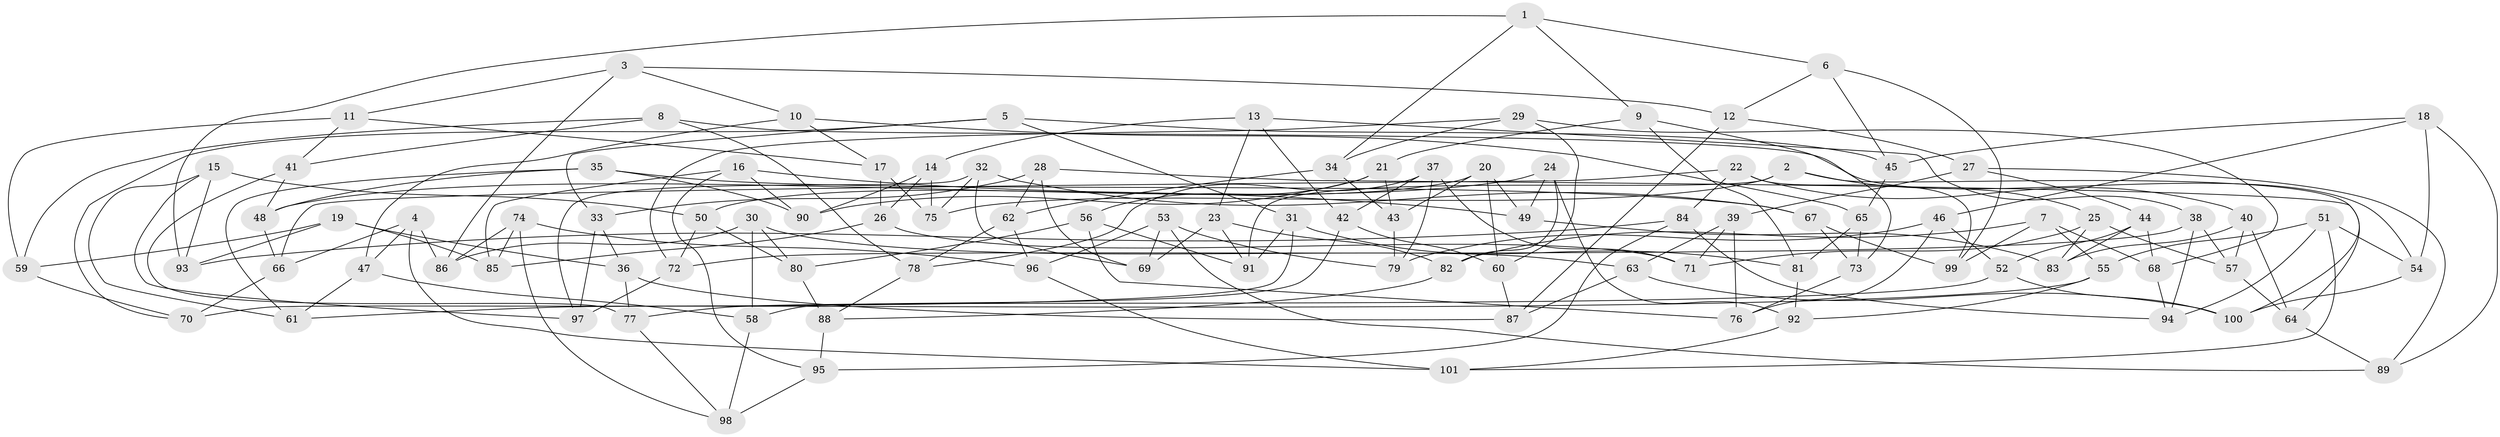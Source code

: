 // coarse degree distribution, {6: 0.5245901639344263, 4: 0.3442622950819672, 5: 0.13114754098360656}
// Generated by graph-tools (version 1.1) at 2025/52/02/27/25 19:52:31]
// undirected, 101 vertices, 202 edges
graph export_dot {
graph [start="1"]
  node [color=gray90,style=filled];
  1;
  2;
  3;
  4;
  5;
  6;
  7;
  8;
  9;
  10;
  11;
  12;
  13;
  14;
  15;
  16;
  17;
  18;
  19;
  20;
  21;
  22;
  23;
  24;
  25;
  26;
  27;
  28;
  29;
  30;
  31;
  32;
  33;
  34;
  35;
  36;
  37;
  38;
  39;
  40;
  41;
  42;
  43;
  44;
  45;
  46;
  47;
  48;
  49;
  50;
  51;
  52;
  53;
  54;
  55;
  56;
  57;
  58;
  59;
  60;
  61;
  62;
  63;
  64;
  65;
  66;
  67;
  68;
  69;
  70;
  71;
  72;
  73;
  74;
  75;
  76;
  77;
  78;
  79;
  80;
  81;
  82;
  83;
  84;
  85;
  86;
  87;
  88;
  89;
  90;
  91;
  92;
  93;
  94;
  95;
  96;
  97;
  98;
  99;
  100;
  101;
  1 -- 34;
  1 -- 93;
  1 -- 6;
  1 -- 9;
  2 -- 75;
  2 -- 91;
  2 -- 100;
  2 -- 25;
  3 -- 10;
  3 -- 12;
  3 -- 86;
  3 -- 11;
  4 -- 86;
  4 -- 47;
  4 -- 66;
  4 -- 101;
  5 -- 31;
  5 -- 70;
  5 -- 33;
  5 -- 45;
  6 -- 45;
  6 -- 99;
  6 -- 12;
  7 -- 68;
  7 -- 55;
  7 -- 99;
  7 -- 82;
  8 -- 78;
  8 -- 41;
  8 -- 59;
  8 -- 54;
  9 -- 73;
  9 -- 81;
  9 -- 21;
  10 -- 65;
  10 -- 17;
  10 -- 47;
  11 -- 41;
  11 -- 17;
  11 -- 59;
  12 -- 27;
  12 -- 87;
  13 -- 38;
  13 -- 23;
  13 -- 14;
  13 -- 42;
  14 -- 90;
  14 -- 26;
  14 -- 75;
  15 -- 61;
  15 -- 93;
  15 -- 50;
  15 -- 97;
  16 -- 85;
  16 -- 90;
  16 -- 95;
  16 -- 49;
  17 -- 26;
  17 -- 75;
  18 -- 45;
  18 -- 89;
  18 -- 46;
  18 -- 54;
  19 -- 93;
  19 -- 59;
  19 -- 85;
  19 -- 36;
  20 -- 60;
  20 -- 43;
  20 -- 50;
  20 -- 49;
  21 -- 43;
  21 -- 56;
  21 -- 90;
  22 -- 84;
  22 -- 99;
  22 -- 66;
  22 -- 40;
  23 -- 91;
  23 -- 82;
  23 -- 69;
  24 -- 82;
  24 -- 49;
  24 -- 48;
  24 -- 92;
  25 -- 57;
  25 -- 83;
  25 -- 71;
  26 -- 85;
  26 -- 71;
  27 -- 44;
  27 -- 39;
  27 -- 89;
  28 -- 62;
  28 -- 33;
  28 -- 69;
  28 -- 64;
  29 -- 34;
  29 -- 60;
  29 -- 72;
  29 -- 68;
  30 -- 63;
  30 -- 80;
  30 -- 86;
  30 -- 58;
  31 -- 91;
  31 -- 70;
  31 -- 81;
  32 -- 97;
  32 -- 75;
  32 -- 69;
  32 -- 67;
  33 -- 36;
  33 -- 97;
  34 -- 43;
  34 -- 62;
  35 -- 90;
  35 -- 61;
  35 -- 48;
  35 -- 67;
  36 -- 87;
  36 -- 77;
  37 -- 71;
  37 -- 79;
  37 -- 78;
  37 -- 42;
  38 -- 94;
  38 -- 57;
  38 -- 72;
  39 -- 71;
  39 -- 63;
  39 -- 76;
  40 -- 83;
  40 -- 64;
  40 -- 57;
  41 -- 48;
  41 -- 77;
  42 -- 58;
  42 -- 60;
  43 -- 79;
  44 -- 52;
  44 -- 83;
  44 -- 68;
  45 -- 65;
  46 -- 76;
  46 -- 52;
  46 -- 79;
  47 -- 61;
  47 -- 58;
  48 -- 66;
  49 -- 83;
  50 -- 80;
  50 -- 72;
  51 -- 54;
  51 -- 55;
  51 -- 94;
  51 -- 101;
  52 -- 100;
  52 -- 77;
  53 -- 79;
  53 -- 69;
  53 -- 96;
  53 -- 89;
  54 -- 100;
  55 -- 61;
  55 -- 92;
  56 -- 76;
  56 -- 80;
  56 -- 91;
  57 -- 64;
  58 -- 98;
  59 -- 70;
  60 -- 87;
  62 -- 78;
  62 -- 96;
  63 -- 100;
  63 -- 87;
  64 -- 89;
  65 -- 73;
  65 -- 81;
  66 -- 70;
  67 -- 73;
  67 -- 99;
  68 -- 94;
  72 -- 97;
  73 -- 76;
  74 -- 96;
  74 -- 86;
  74 -- 98;
  74 -- 85;
  77 -- 98;
  78 -- 88;
  80 -- 88;
  81 -- 92;
  82 -- 88;
  84 -- 95;
  84 -- 94;
  84 -- 93;
  88 -- 95;
  92 -- 101;
  95 -- 98;
  96 -- 101;
}
